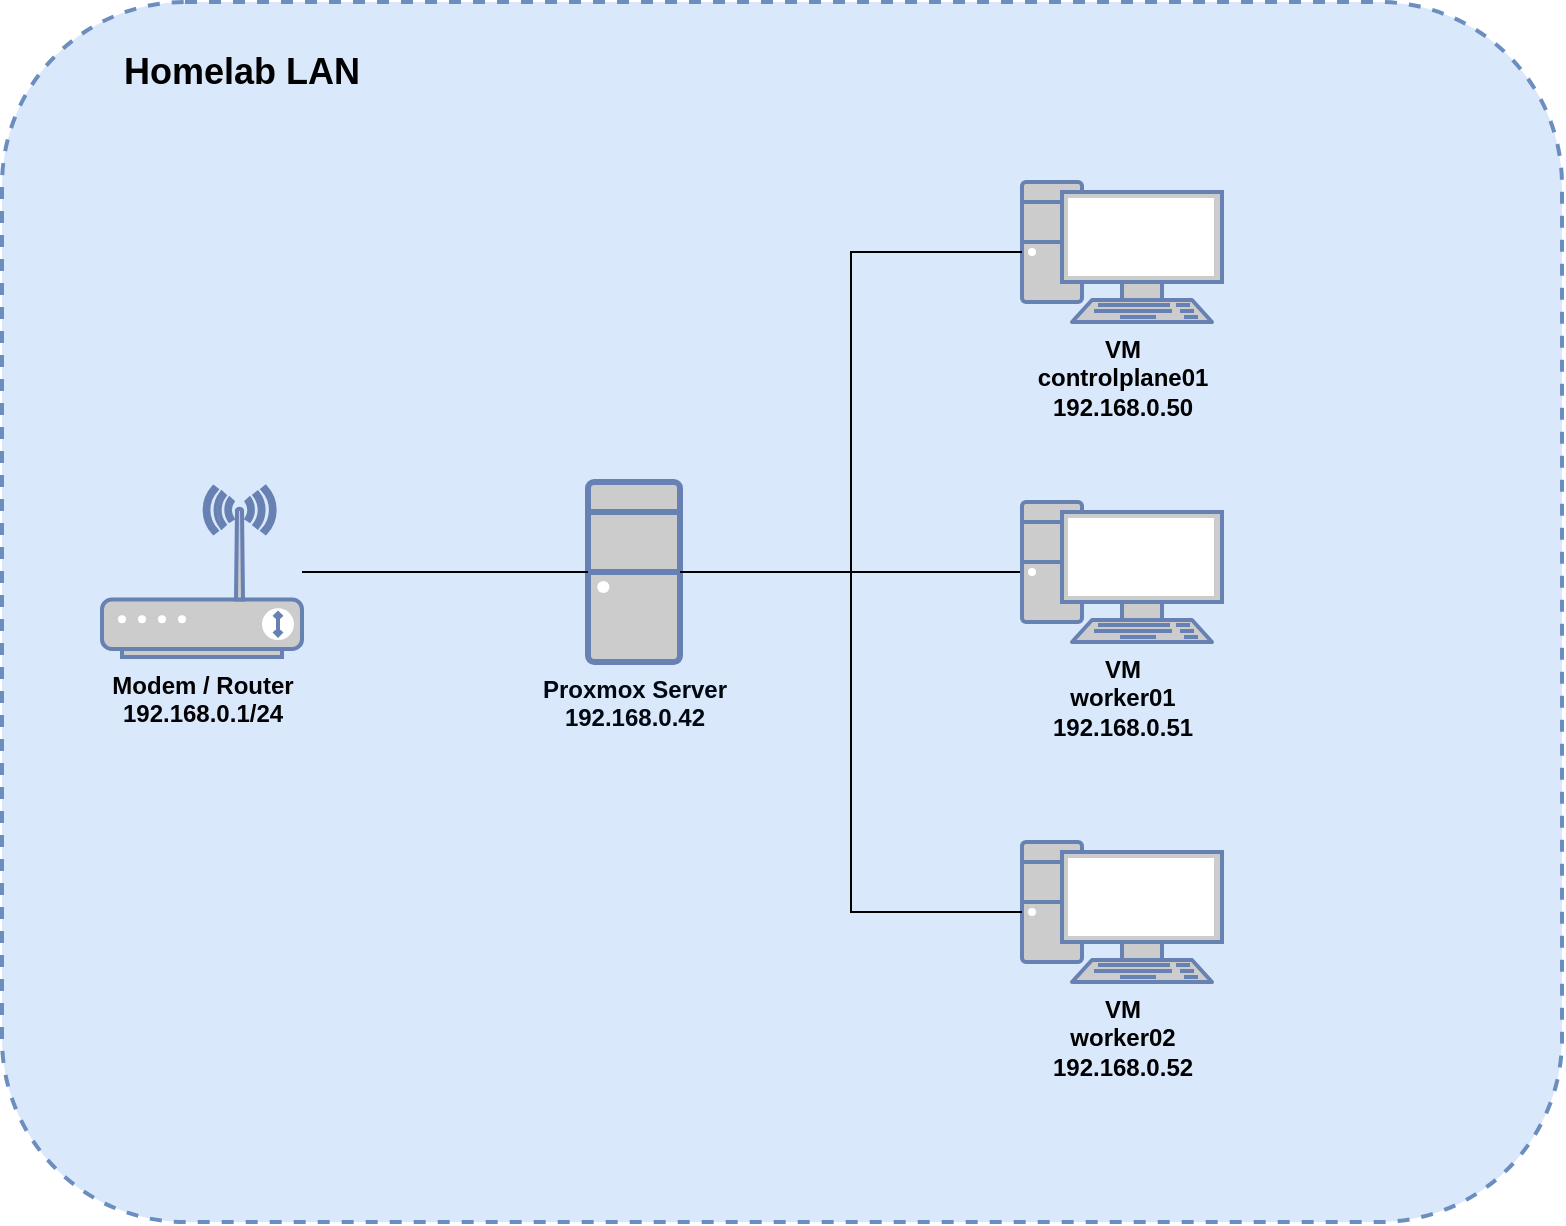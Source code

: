 <mxfile version="22.1.19" type="device">
  <diagram name="Page-1" id="wKgg8Fl04FZFq_M2m4WP">
    <mxGraphModel dx="984" dy="574" grid="1" gridSize="10" guides="1" tooltips="1" connect="1" arrows="1" fold="1" page="1" pageScale="1" pageWidth="827" pageHeight="1169" math="0" shadow="0">
      <root>
        <mxCell id="0" />
        <mxCell id="1" parent="0" />
        <mxCell id="qTtv4fH4WaHA5Ym2hxDb-12" value="" style="rounded=1;whiteSpace=wrap;html=1;fillColor=#dae8fc;dashed=1;strokeWidth=2;strokeColor=#6c8ebf;" vertex="1" parent="1">
          <mxGeometry x="60" y="70" width="780" height="610" as="geometry" />
        </mxCell>
        <mxCell id="qTtv4fH4WaHA5Ym2hxDb-2" value="&lt;b&gt;&lt;font color=&quot;#030101&quot;&gt;Modem / Router&lt;br&gt;192.168.0.1/24&lt;/font&gt;&lt;/b&gt;" style="fontColor=#0066CC;verticalAlign=top;verticalLabelPosition=bottom;labelPosition=center;align=center;html=1;outlineConnect=0;fillColor=#CCCCCC;strokeColor=#6881B3;gradientColor=none;gradientDirection=north;strokeWidth=2;shape=mxgraph.networks.wireless_modem;" vertex="1" parent="1">
          <mxGeometry x="110" y="312.5" width="100" height="85" as="geometry" />
        </mxCell>
        <mxCell id="qTtv4fH4WaHA5Ym2hxDb-14" style="edgeStyle=orthogonalEdgeStyle;rounded=0;orthogonalLoop=1;jettySize=auto;html=1;endArrow=none;endFill=0;" edge="1" parent="1" source="qTtv4fH4WaHA5Ym2hxDb-3" target="qTtv4fH4WaHA5Ym2hxDb-9">
          <mxGeometry relative="1" as="geometry" />
        </mxCell>
        <mxCell id="qTtv4fH4WaHA5Ym2hxDb-3" value="&lt;b&gt;&lt;font color=&quot;#000912&quot;&gt;Proxmox Server&lt;br&gt;192.168.0.42&lt;/font&gt;&lt;br&gt;&lt;/b&gt;" style="fontColor=#0066CC;verticalAlign=top;verticalLabelPosition=bottom;labelPosition=center;align=center;html=1;outlineConnect=0;fillColor=#CCCCCC;strokeColor=#6881B3;gradientColor=none;gradientDirection=north;strokeWidth=2;shape=mxgraph.networks.desktop_pc;" vertex="1" parent="1">
          <mxGeometry x="353" y="310" width="46" height="90" as="geometry" />
        </mxCell>
        <mxCell id="qTtv4fH4WaHA5Ym2hxDb-6" style="edgeStyle=orthogonalEdgeStyle;rounded=0;orthogonalLoop=1;jettySize=auto;html=1;entryX=0;entryY=0.5;entryDx=0;entryDy=0;entryPerimeter=0;strokeWidth=1;endArrow=none;endFill=0;" edge="1" parent="1" source="qTtv4fH4WaHA5Ym2hxDb-2" target="qTtv4fH4WaHA5Ym2hxDb-3">
          <mxGeometry relative="1" as="geometry" />
        </mxCell>
        <mxCell id="qTtv4fH4WaHA5Ym2hxDb-8" value="&lt;font color=&quot;#000000&quot;&gt;&lt;b&gt;VM&lt;br&gt;controlplane01&lt;br&gt;192.168.0.50&lt;/b&gt;&lt;/font&gt;" style="fontColor=#0066CC;verticalAlign=top;verticalLabelPosition=bottom;labelPosition=center;align=center;html=1;outlineConnect=0;fillColor=#CCCCCC;strokeColor=#6881B3;gradientColor=none;gradientDirection=north;strokeWidth=2;shape=mxgraph.networks.pc;" vertex="1" parent="1">
          <mxGeometry x="570" y="160" width="100" height="70" as="geometry" />
        </mxCell>
        <mxCell id="qTtv4fH4WaHA5Ym2hxDb-9" value="&lt;font color=&quot;#000305&quot;&gt;&lt;b&gt;VM&lt;br&gt;worker01&lt;br&gt;192.168.0.51&lt;/b&gt;&lt;/font&gt;" style="fontColor=#0066CC;verticalAlign=top;verticalLabelPosition=bottom;labelPosition=center;align=center;html=1;outlineConnect=0;fillColor=#CCCCCC;strokeColor=#6881B3;gradientColor=none;gradientDirection=north;strokeWidth=2;shape=mxgraph.networks.pc;" vertex="1" parent="1">
          <mxGeometry x="570" y="320" width="100" height="70" as="geometry" />
        </mxCell>
        <mxCell id="qTtv4fH4WaHA5Ym2hxDb-10" value="&lt;font color=&quot;#000000&quot;&gt;&lt;b&gt;VM&lt;br&gt;worker02&lt;br&gt;192.168.0.52&lt;/b&gt;&lt;/font&gt;" style="fontColor=#0066CC;verticalAlign=top;verticalLabelPosition=bottom;labelPosition=center;align=center;html=1;outlineConnect=0;fillColor=#CCCCCC;strokeColor=#6881B3;gradientColor=none;gradientDirection=north;strokeWidth=2;shape=mxgraph.networks.pc;" vertex="1" parent="1">
          <mxGeometry x="570" y="490" width="100" height="70" as="geometry" />
        </mxCell>
        <mxCell id="qTtv4fH4WaHA5Ym2hxDb-13" style="edgeStyle=orthogonalEdgeStyle;rounded=0;orthogonalLoop=1;jettySize=auto;html=1;entryX=0;entryY=0.5;entryDx=0;entryDy=0;entryPerimeter=0;endArrow=none;endFill=0;" edge="1" parent="1" source="qTtv4fH4WaHA5Ym2hxDb-3" target="qTtv4fH4WaHA5Ym2hxDb-8">
          <mxGeometry relative="1" as="geometry" />
        </mxCell>
        <mxCell id="qTtv4fH4WaHA5Ym2hxDb-15" style="edgeStyle=orthogonalEdgeStyle;rounded=0;orthogonalLoop=1;jettySize=auto;html=1;entryX=0;entryY=0.5;entryDx=0;entryDy=0;entryPerimeter=0;endArrow=none;endFill=0;" edge="1" parent="1" source="qTtv4fH4WaHA5Ym2hxDb-3" target="qTtv4fH4WaHA5Ym2hxDb-10">
          <mxGeometry relative="1" as="geometry" />
        </mxCell>
        <mxCell id="qTtv4fH4WaHA5Ym2hxDb-18" value="&lt;font face=&quot;Helvetica&quot; style=&quot;font-size: 18px;&quot;&gt;&lt;b&gt;Homelab LAN&lt;/b&gt;&lt;/font&gt;" style="text;html=1;strokeColor=none;fillColor=none;align=center;verticalAlign=middle;whiteSpace=wrap;rounded=0;" vertex="1" parent="1">
          <mxGeometry x="110" y="90" width="140" height="30" as="geometry" />
        </mxCell>
      </root>
    </mxGraphModel>
  </diagram>
</mxfile>
